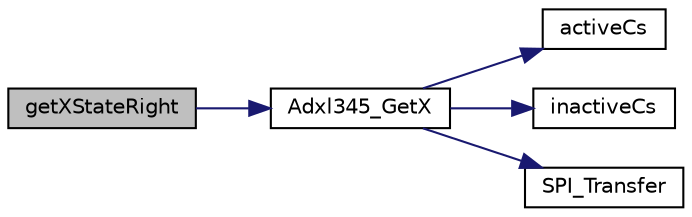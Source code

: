 digraph "getXStateRight"
{
 // LATEX_PDF_SIZE
  edge [fontname="Helvetica",fontsize="10",labelfontname="Helvetica",labelfontsize="10"];
  node [fontname="Helvetica",fontsize="10",shape=record];
  rankdir="LR";
  Node1 [label="getXStateRight",height=0.2,width=0.4,color="black", fillcolor="grey75", style="filled", fontcolor="black",tooltip=" "];
  Node1 -> Node2 [color="midnightblue",fontsize="10",style="solid",fontname="Helvetica"];
  Node2 [label="Adxl345_GetX",height=0.2,width=0.4,color="black", fillcolor="white", style="filled",URL="$df/d5b/group__ADXL345__Public__Functions.html#ga9c6b1666a6373d8c1c6dd7b493e2d6db",tooltip="Gets the 2 byte X values of the accelerometer."];
  Node2 -> Node3 [color="midnightblue",fontsize="10",style="solid",fontname="Helvetica"];
  Node3 [label="activeCs",height=0.2,width=0.4,color="black", fillcolor="white", style="filled",URL="$d3/dab/adxl345_8c.html#a4300ec3d0be9e3b86d78ba4d3609bde8",tooltip=" "];
  Node2 -> Node4 [color="midnightblue",fontsize="10",style="solid",fontname="Helvetica"];
  Node4 [label="inactiveCs",height=0.2,width=0.4,color="black", fillcolor="white", style="filled",URL="$d3/dab/adxl345_8c.html#ae3c31de4a09999824971ec65ac7988b9",tooltip=" "];
  Node2 -> Node5 [color="midnightblue",fontsize="10",style="solid",fontname="Helvetica"];
  Node5 [label="SPI_Transfer",height=0.2,width=0.4,color="black", fillcolor="white", style="filled",URL="$df/d5b/group__ADXL345__Public__Functions.html#ga7d00c98b1764bcf04695997fe1b02a79",tooltip="Transfers bits in wich the spi is in contact to."];
}
